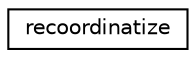 digraph "Graphical Class Hierarchy"
{
  edge [fontname="Helvetica",fontsize="10",labelfontname="Helvetica",labelfontsize="10"];
  node [fontname="Helvetica",fontsize="10",shape=record];
  rankdir="LR";
  Node0 [label="recoordinatize",height=0.2,width=0.4,color="black", fillcolor="white", style="filled",URL="$d3/d3c/classrecoordinatize.html"];
}
